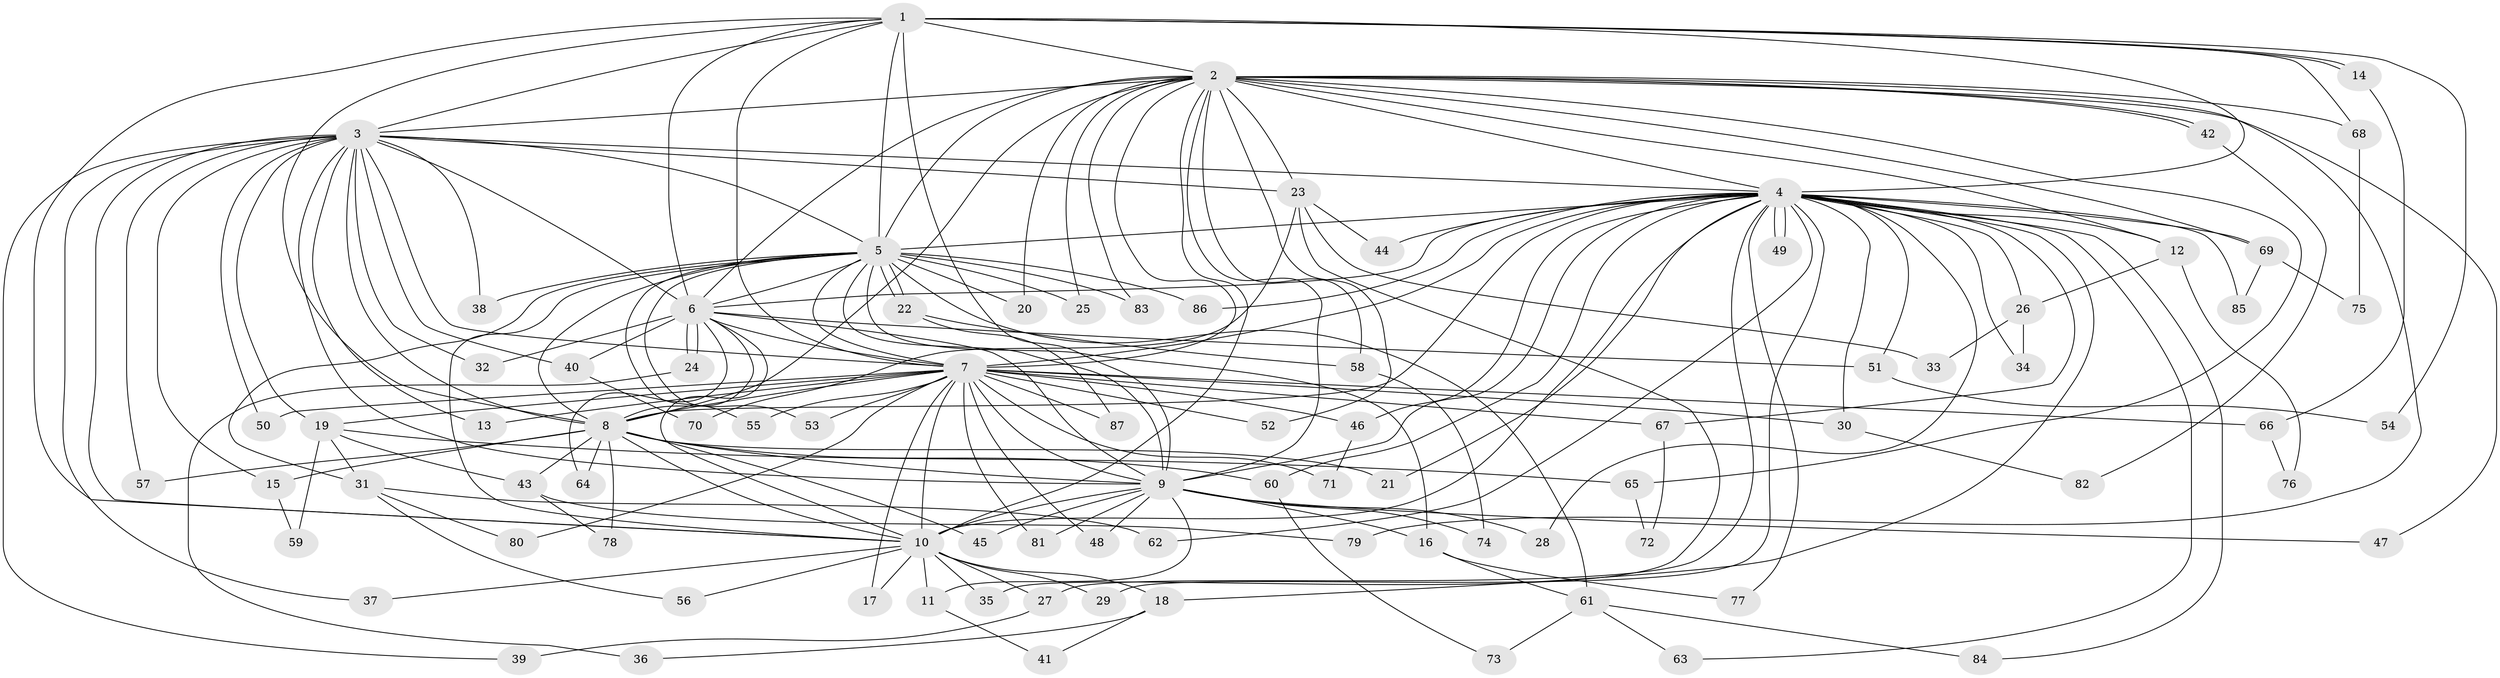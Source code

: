 // Generated by graph-tools (version 1.1) at 2025/25/03/09/25 03:25:51]
// undirected, 87 vertices, 199 edges
graph export_dot {
graph [start="1"]
  node [color=gray90,style=filled];
  1;
  2;
  3;
  4;
  5;
  6;
  7;
  8;
  9;
  10;
  11;
  12;
  13;
  14;
  15;
  16;
  17;
  18;
  19;
  20;
  21;
  22;
  23;
  24;
  25;
  26;
  27;
  28;
  29;
  30;
  31;
  32;
  33;
  34;
  35;
  36;
  37;
  38;
  39;
  40;
  41;
  42;
  43;
  44;
  45;
  46;
  47;
  48;
  49;
  50;
  51;
  52;
  53;
  54;
  55;
  56;
  57;
  58;
  59;
  60;
  61;
  62;
  63;
  64;
  65;
  66;
  67;
  68;
  69;
  70;
  71;
  72;
  73;
  74;
  75;
  76;
  77;
  78;
  79;
  80;
  81;
  82;
  83;
  84;
  85;
  86;
  87;
  1 -- 2;
  1 -- 3;
  1 -- 4;
  1 -- 5;
  1 -- 6;
  1 -- 7;
  1 -- 8;
  1 -- 9;
  1 -- 10;
  1 -- 14;
  1 -- 14;
  1 -- 54;
  1 -- 68;
  2 -- 3;
  2 -- 4;
  2 -- 5;
  2 -- 6;
  2 -- 7;
  2 -- 8;
  2 -- 9;
  2 -- 10;
  2 -- 12;
  2 -- 20;
  2 -- 23;
  2 -- 25;
  2 -- 42;
  2 -- 42;
  2 -- 47;
  2 -- 52;
  2 -- 58;
  2 -- 65;
  2 -- 68;
  2 -- 69;
  2 -- 79;
  2 -- 83;
  3 -- 4;
  3 -- 5;
  3 -- 6;
  3 -- 7;
  3 -- 8;
  3 -- 9;
  3 -- 10;
  3 -- 13;
  3 -- 15;
  3 -- 19;
  3 -- 23;
  3 -- 32;
  3 -- 37;
  3 -- 38;
  3 -- 39;
  3 -- 40;
  3 -- 50;
  3 -- 57;
  4 -- 5;
  4 -- 6;
  4 -- 7;
  4 -- 8;
  4 -- 9;
  4 -- 10;
  4 -- 12;
  4 -- 18;
  4 -- 21;
  4 -- 26;
  4 -- 27;
  4 -- 28;
  4 -- 29;
  4 -- 30;
  4 -- 34;
  4 -- 44;
  4 -- 46;
  4 -- 49;
  4 -- 49;
  4 -- 51;
  4 -- 60;
  4 -- 62;
  4 -- 63;
  4 -- 67;
  4 -- 69;
  4 -- 77;
  4 -- 84;
  4 -- 85;
  4 -- 86;
  5 -- 6;
  5 -- 7;
  5 -- 8;
  5 -- 9;
  5 -- 10;
  5 -- 16;
  5 -- 20;
  5 -- 22;
  5 -- 22;
  5 -- 25;
  5 -- 31;
  5 -- 38;
  5 -- 53;
  5 -- 55;
  5 -- 61;
  5 -- 83;
  5 -- 86;
  6 -- 7;
  6 -- 8;
  6 -- 9;
  6 -- 10;
  6 -- 24;
  6 -- 24;
  6 -- 32;
  6 -- 40;
  6 -- 51;
  6 -- 64;
  7 -- 8;
  7 -- 9;
  7 -- 10;
  7 -- 13;
  7 -- 17;
  7 -- 19;
  7 -- 30;
  7 -- 46;
  7 -- 48;
  7 -- 50;
  7 -- 52;
  7 -- 53;
  7 -- 55;
  7 -- 66;
  7 -- 67;
  7 -- 71;
  7 -- 80;
  7 -- 81;
  7 -- 87;
  8 -- 9;
  8 -- 10;
  8 -- 15;
  8 -- 21;
  8 -- 43;
  8 -- 45;
  8 -- 57;
  8 -- 60;
  8 -- 64;
  8 -- 78;
  9 -- 10;
  9 -- 11;
  9 -- 16;
  9 -- 28;
  9 -- 45;
  9 -- 47;
  9 -- 48;
  9 -- 74;
  9 -- 81;
  10 -- 11;
  10 -- 17;
  10 -- 18;
  10 -- 27;
  10 -- 29;
  10 -- 35;
  10 -- 37;
  10 -- 56;
  11 -- 41;
  12 -- 26;
  12 -- 76;
  14 -- 66;
  15 -- 59;
  16 -- 61;
  16 -- 77;
  18 -- 36;
  18 -- 41;
  19 -- 31;
  19 -- 43;
  19 -- 59;
  19 -- 65;
  22 -- 58;
  22 -- 87;
  23 -- 33;
  23 -- 35;
  23 -- 44;
  23 -- 70;
  24 -- 36;
  26 -- 33;
  26 -- 34;
  27 -- 39;
  30 -- 82;
  31 -- 56;
  31 -- 62;
  31 -- 80;
  40 -- 70;
  42 -- 82;
  43 -- 78;
  43 -- 79;
  46 -- 71;
  51 -- 54;
  58 -- 74;
  60 -- 73;
  61 -- 63;
  61 -- 73;
  61 -- 84;
  65 -- 72;
  66 -- 76;
  67 -- 72;
  68 -- 75;
  69 -- 75;
  69 -- 85;
}

